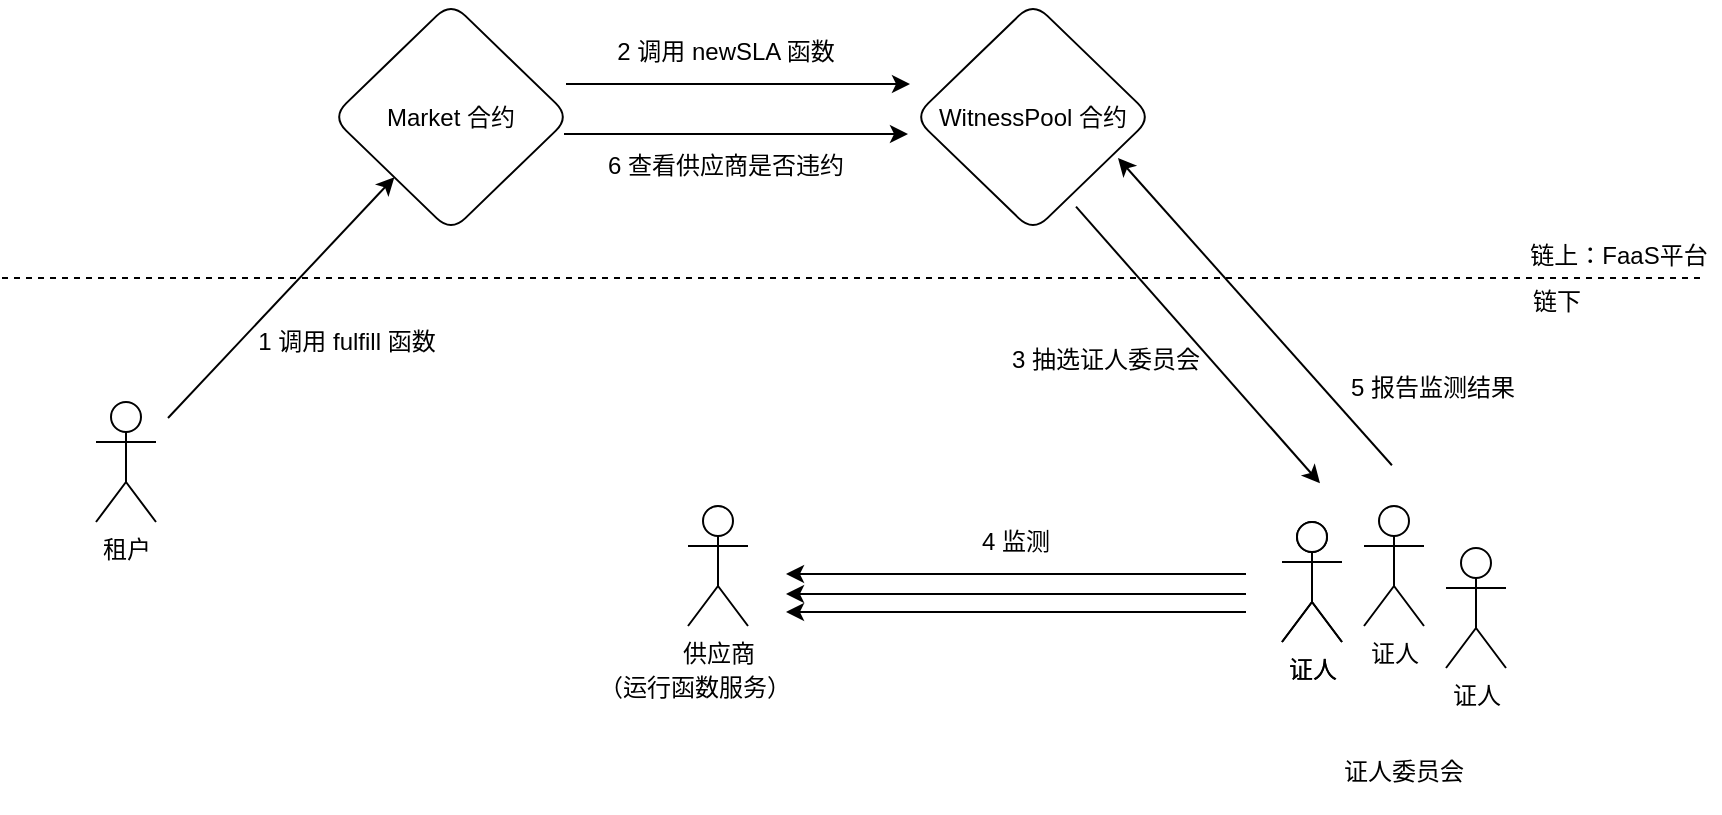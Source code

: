 <mxfile version="14.1.8" type="device"><diagram id="8RiG3h3_rmvCAJUGYd23" name="第 1 页"><mxGraphModel dx="1086" dy="806" grid="0" gridSize="10" guides="1" tooltips="1" connect="1" arrows="1" fold="1" page="1" pageScale="1" pageWidth="1920" pageHeight="1200" math="0" shadow="0"><root><mxCell id="0"/><mxCell id="1" parent="0"/><mxCell id="h-HDz_QaHl4xQWJ-b40g-17" value="Market 合约" style="rhombus;whiteSpace=wrap;html=1;rounded=1;" parent="1" vertex="1"><mxGeometry x="317" y="132" width="119" height="115" as="geometry"/></mxCell><mxCell id="h-HDz_QaHl4xQWJ-b40g-26" value="租户" style="shape=umlActor;verticalLabelPosition=bottom;verticalAlign=top;html=1;outlineConnect=0;rounded=1;" parent="1" vertex="1"><mxGeometry x="199" y="332" width="30" height="60" as="geometry"/></mxCell><mxCell id="h-HDz_QaHl4xQWJ-b40g-27" value="供应商" style="shape=umlActor;verticalLabelPosition=bottom;verticalAlign=top;html=1;outlineConnect=0;rounded=1;" parent="1" vertex="1"><mxGeometry x="495" y="384" width="30" height="60" as="geometry"/></mxCell><mxCell id="h-HDz_QaHl4xQWJ-b40g-42" value="" style="endArrow=classic;startArrow=none;html=1;startFill=0;" parent="1" target="h-HDz_QaHl4xQWJ-b40g-17" edge="1"><mxGeometry width="50" height="50" relative="1" as="geometry"><mxPoint x="235" y="340" as="sourcePoint"/><mxPoint x="350" y="292" as="targetPoint"/></mxGeometry></mxCell><mxCell id="h-HDz_QaHl4xQWJ-b40g-47" value="WitnessPool 合约" style="rhombus;whiteSpace=wrap;html=1;rounded=1;" parent="1" vertex="1"><mxGeometry x="608" y="132" width="119" height="115" as="geometry"/></mxCell><mxCell id="h-HDz_QaHl4xQWJ-b40g-48" value="证人" style="shape=umlActor;verticalLabelPosition=bottom;verticalAlign=top;html=1;outlineConnect=0;rounded=1;" parent="1" vertex="1"><mxGeometry x="792" y="392" width="30" height="60" as="geometry"/></mxCell><mxCell id="h-HDz_QaHl4xQWJ-b40g-58" value="4 监测" style="text;html=1;strokeColor=none;fillColor=none;align=center;verticalAlign=middle;whiteSpace=wrap;rounded=0;" parent="1" vertex="1"><mxGeometry x="639" y="392" width="40" height="20" as="geometry"/></mxCell><mxCell id="h-HDz_QaHl4xQWJ-b40g-59" value="2 调用 newSLA 函数" style="text;html=1;strokeColor=none;fillColor=none;align=center;verticalAlign=middle;whiteSpace=wrap;rounded=0;" parent="1" vertex="1"><mxGeometry x="447" y="142" width="134" height="30" as="geometry"/></mxCell><mxCell id="h-HDz_QaHl4xQWJ-b40g-60" value="" style="endArrow=none;dashed=1;html=1;strokeWidth=1;" parent="1" edge="1"><mxGeometry width="50" height="50" relative="1" as="geometry"><mxPoint x="152" y="270" as="sourcePoint"/><mxPoint x="1001" y="270" as="targetPoint"/></mxGeometry></mxCell><mxCell id="h-HDz_QaHl4xQWJ-b40g-61" value="链下" style="text;html=1;strokeColor=none;fillColor=none;align=center;verticalAlign=middle;whiteSpace=wrap;rounded=0;" parent="1" vertex="1"><mxGeometry x="893" y="270" width="73" height="24" as="geometry"/></mxCell><mxCell id="h-HDz_QaHl4xQWJ-b40g-62" value="链上：FaaS平台" style="text;html=1;strokeColor=none;fillColor=none;align=center;verticalAlign=middle;whiteSpace=wrap;rounded=0;" parent="1" vertex="1"><mxGeometry x="910" y="247" width="101" height="23" as="geometry"/></mxCell><mxCell id="R9tf_Q3lwnWzSvyVwfpt-1" value="1 调用 fulfill 函数" style="text;html=1;strokeColor=none;fillColor=none;align=center;verticalAlign=middle;whiteSpace=wrap;rounded=0;" vertex="1" parent="1"><mxGeometry x="276" y="285" width="97" height="33" as="geometry"/></mxCell><mxCell id="R9tf_Q3lwnWzSvyVwfpt-3" value="证人" style="shape=umlActor;verticalLabelPosition=bottom;verticalAlign=top;html=1;outlineConnect=0;rounded=1;" vertex="1" parent="1"><mxGeometry x="792" y="392" width="30" height="60" as="geometry"/></mxCell><mxCell id="R9tf_Q3lwnWzSvyVwfpt-4" value="证人" style="shape=umlActor;verticalLabelPosition=bottom;verticalAlign=top;html=1;outlineConnect=0;rounded=1;" vertex="1" parent="1"><mxGeometry x="874" y="405" width="30" height="60" as="geometry"/></mxCell><mxCell id="R9tf_Q3lwnWzSvyVwfpt-5" value="证人" style="shape=umlActor;verticalLabelPosition=bottom;verticalAlign=top;html=1;outlineConnect=0;rounded=1;" vertex="1" parent="1"><mxGeometry x="833" y="384" width="30" height="60" as="geometry"/></mxCell><mxCell id="R9tf_Q3lwnWzSvyVwfpt-9" value="（运行函数服务）" style="text;html=1;strokeColor=none;fillColor=none;align=center;verticalAlign=middle;whiteSpace=wrap;rounded=0;" vertex="1" parent="1"><mxGeometry x="445" y="456" width="107" height="37" as="geometry"/></mxCell><mxCell id="R9tf_Q3lwnWzSvyVwfpt-13" value="证人委员会" style="text;html=1;strokeColor=none;fillColor=none;align=center;verticalAlign=middle;whiteSpace=wrap;rounded=0;" vertex="1" parent="1"><mxGeometry x="807" y="504" width="92" height="25" as="geometry"/></mxCell><mxCell id="R9tf_Q3lwnWzSvyVwfpt-14" style="edgeStyle=none;rounded=0;orthogonalLoop=1;jettySize=auto;html=1;exitX=0.75;exitY=1;exitDx=0;exitDy=0;startArrow=none;startFill=0;endArrow=classic;endFill=1;" edge="1" parent="1" source="R9tf_Q3lwnWzSvyVwfpt-13" target="R9tf_Q3lwnWzSvyVwfpt-13"><mxGeometry relative="1" as="geometry"/></mxCell><mxCell id="R9tf_Q3lwnWzSvyVwfpt-21" value="" style="endArrow=classic;html=1;" edge="1" parent="1"><mxGeometry width="50" height="50" relative="1" as="geometry"><mxPoint x="774" y="418" as="sourcePoint"/><mxPoint x="544" y="418" as="targetPoint"/></mxGeometry></mxCell><mxCell id="R9tf_Q3lwnWzSvyVwfpt-22" value="" style="endArrow=classic;html=1;" edge="1" parent="1"><mxGeometry width="50" height="50" relative="1" as="geometry"><mxPoint x="774" y="428" as="sourcePoint"/><mxPoint x="544" y="428" as="targetPoint"/></mxGeometry></mxCell><mxCell id="R9tf_Q3lwnWzSvyVwfpt-23" value="" style="endArrow=classic;html=1;" edge="1" parent="1"><mxGeometry width="50" height="50" relative="1" as="geometry"><mxPoint x="774" y="437" as="sourcePoint"/><mxPoint x="544" y="437" as="targetPoint"/></mxGeometry></mxCell><mxCell id="R9tf_Q3lwnWzSvyVwfpt-25" value="" style="endArrow=none;html=1;startArrow=classic;startFill=1;endFill=0;" edge="1" parent="1"><mxGeometry width="50" height="50" relative="1" as="geometry"><mxPoint x="709.999" y="209.997" as="sourcePoint"/><mxPoint x="846.96" y="363.61" as="targetPoint"/></mxGeometry></mxCell><mxCell id="R9tf_Q3lwnWzSvyVwfpt-26" value="" style="endArrow=classic;html=1;" edge="1" parent="1"><mxGeometry width="50" height="50" relative="1" as="geometry"><mxPoint x="688.999" y="234.347" as="sourcePoint"/><mxPoint x="811" y="372.65" as="targetPoint"/></mxGeometry></mxCell><mxCell id="R9tf_Q3lwnWzSvyVwfpt-27" value="5 报告监测结果" style="text;html=1;strokeColor=none;fillColor=none;align=center;verticalAlign=middle;whiteSpace=wrap;rounded=0;" vertex="1" parent="1"><mxGeometry x="817" y="313" width="101" height="24.5" as="geometry"/></mxCell><mxCell id="R9tf_Q3lwnWzSvyVwfpt-28" value="3 抽选证人委员会" style="text;html=1;strokeColor=none;fillColor=none;align=center;verticalAlign=middle;whiteSpace=wrap;rounded=0;" vertex="1" parent="1"><mxGeometry x="642" y="295" width="124" height="31" as="geometry"/></mxCell><mxCell id="R9tf_Q3lwnWzSvyVwfpt-31" style="edgeStyle=none;rounded=0;orthogonalLoop=1;jettySize=auto;html=1;entryX=0;entryY=0.5;entryDx=0;entryDy=0;" edge="1" parent="1"><mxGeometry relative="1" as="geometry"><mxPoint x="434" y="173" as="sourcePoint"/><mxPoint x="606" y="173" as="targetPoint"/></mxGeometry></mxCell><mxCell id="R9tf_Q3lwnWzSvyVwfpt-32" value="6 查看供应商是否违约" style="text;html=1;strokeColor=none;fillColor=none;align=center;verticalAlign=middle;whiteSpace=wrap;rounded=0;" vertex="1" parent="1"><mxGeometry x="447" y="199" width="134" height="30" as="geometry"/></mxCell><mxCell id="R9tf_Q3lwnWzSvyVwfpt-34" style="edgeStyle=none;rounded=0;orthogonalLoop=1;jettySize=auto;html=1;entryX=0;entryY=0.5;entryDx=0;entryDy=0;" edge="1" parent="1"><mxGeometry relative="1" as="geometry"><mxPoint x="433" y="198" as="sourcePoint"/><mxPoint x="605" y="198" as="targetPoint"/></mxGeometry></mxCell></root></mxGraphModel></diagram></mxfile>